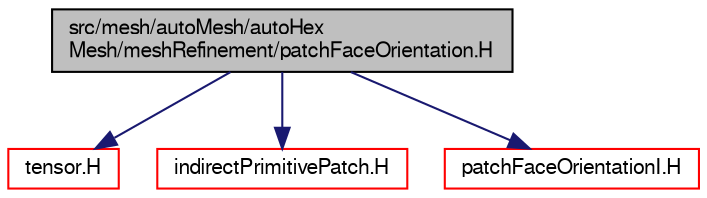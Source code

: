 digraph "src/mesh/autoMesh/autoHexMesh/meshRefinement/patchFaceOrientation.H"
{
  bgcolor="transparent";
  edge [fontname="FreeSans",fontsize="10",labelfontname="FreeSans",labelfontsize="10"];
  node [fontname="FreeSans",fontsize="10",shape=record];
  Node0 [label="src/mesh/autoMesh/autoHex\lMesh/meshRefinement/patchFaceOrientation.H",height=0.2,width=0.4,color="black", fillcolor="grey75", style="filled", fontcolor="black"];
  Node0 -> Node1 [color="midnightblue",fontsize="10",style="solid",fontname="FreeSans"];
  Node1 [label="tensor.H",height=0.2,width=0.4,color="red",URL="$a12755.html"];
  Node0 -> Node55 [color="midnightblue",fontsize="10",style="solid",fontname="FreeSans"];
  Node55 [label="indirectPrimitivePatch.H",height=0.2,width=0.4,color="red",URL="$a11987.html"];
  Node0 -> Node154 [color="midnightblue",fontsize="10",style="solid",fontname="FreeSans"];
  Node154 [label="patchFaceOrientationI.H",height=0.2,width=0.4,color="red",URL="$a06944.html"];
}
